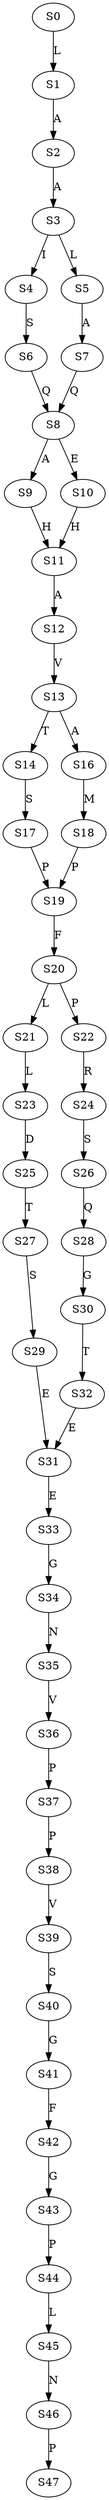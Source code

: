 strict digraph  {
	S0 -> S1 [ label = L ];
	S1 -> S2 [ label = A ];
	S2 -> S3 [ label = A ];
	S3 -> S4 [ label = I ];
	S3 -> S5 [ label = L ];
	S4 -> S6 [ label = S ];
	S5 -> S7 [ label = A ];
	S6 -> S8 [ label = Q ];
	S7 -> S8 [ label = Q ];
	S8 -> S9 [ label = A ];
	S8 -> S10 [ label = E ];
	S9 -> S11 [ label = H ];
	S10 -> S11 [ label = H ];
	S11 -> S12 [ label = A ];
	S12 -> S13 [ label = V ];
	S13 -> S14 [ label = T ];
	S13 -> S16 [ label = A ];
	S14 -> S17 [ label = S ];
	S16 -> S18 [ label = M ];
	S17 -> S19 [ label = P ];
	S18 -> S19 [ label = P ];
	S19 -> S20 [ label = F ];
	S20 -> S21 [ label = L ];
	S20 -> S22 [ label = P ];
	S21 -> S23 [ label = L ];
	S22 -> S24 [ label = R ];
	S23 -> S25 [ label = D ];
	S24 -> S26 [ label = S ];
	S25 -> S27 [ label = T ];
	S26 -> S28 [ label = Q ];
	S27 -> S29 [ label = S ];
	S28 -> S30 [ label = G ];
	S29 -> S31 [ label = E ];
	S30 -> S32 [ label = T ];
	S31 -> S33 [ label = E ];
	S32 -> S31 [ label = E ];
	S33 -> S34 [ label = G ];
	S34 -> S35 [ label = N ];
	S35 -> S36 [ label = V ];
	S36 -> S37 [ label = P ];
	S37 -> S38 [ label = P ];
	S38 -> S39 [ label = V ];
	S39 -> S40 [ label = S ];
	S40 -> S41 [ label = G ];
	S41 -> S42 [ label = F ];
	S42 -> S43 [ label = G ];
	S43 -> S44 [ label = P ];
	S44 -> S45 [ label = L ];
	S45 -> S46 [ label = N ];
	S46 -> S47 [ label = P ];
}
